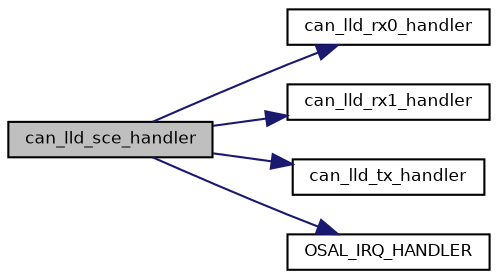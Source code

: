 digraph "can_lld_sce_handler"
{
  bgcolor="transparent";
  edge [fontname="Helvetica",fontsize="8",labelfontname="Helvetica",labelfontsize="8"];
  node [fontname="Helvetica",fontsize="8",shape=record];
  rankdir="LR";
  Node4 [label="can_lld_sce_handler",height=0.2,width=0.4,color="black", fillcolor="grey75", style="filled", fontcolor="black"];
  Node4 -> Node5 [color="midnightblue",fontsize="8",style="solid",fontname="Helvetica"];
  Node5 [label="can_lld_rx0_handler",height=0.2,width=0.4,color="black",URL="$group___c_a_n.html#ga413ae4d6b4cbd1572a7634748d6d8dbf",tooltip="Common RX0 ISR handler. "];
  Node4 -> Node6 [color="midnightblue",fontsize="8",style="solid",fontname="Helvetica"];
  Node6 [label="can_lld_rx1_handler",height=0.2,width=0.4,color="black",URL="$group___c_a_n.html#ga635b53cbc3e0dce637e7b0526a2103a1",tooltip="Common RX1 ISR handler. "];
  Node4 -> Node7 [color="midnightblue",fontsize="8",style="solid",fontname="Helvetica"];
  Node7 [label="can_lld_tx_handler",height=0.2,width=0.4,color="black",URL="$group___c_a_n.html#gaf97d7f485a06fa30d93882c7e4007ea8",tooltip="Common TX ISR handler. "];
  Node4 -> Node8 [color="midnightblue",fontsize="8",style="solid",fontname="Helvetica"];
  Node8 [label="OSAL_IRQ_HANDLER",height=0.2,width=0.4,color="black",URL="$group___c_a_n.html#ga88c6427e607c3328544d8b395126c1d7",tooltip="CAN1 TX interrupt handler. "];
}
